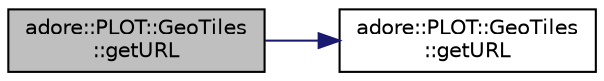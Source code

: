 digraph "adore::PLOT::GeoTiles::getURL"
{
 // LATEX_PDF_SIZE
  edge [fontname="Helvetica",fontsize="10",labelfontname="Helvetica",labelfontsize="10"];
  node [fontname="Helvetica",fontsize="10",shape=record];
  rankdir="LR";
  Node1 [label="adore::PLOT::GeoTiles\l::getURL",height=0.2,width=0.4,color="black", fillcolor="grey75", style="filled", fontcolor="black",tooltip=" "];
  Node1 -> Node2 [color="midnightblue",fontsize="10",style="solid",fontname="Helvetica"];
  Node2 [label="adore::PLOT::GeoTiles\l::getURL",height=0.2,width=0.4,color="black", fillcolor="white", style="filled",URL="$classadore_1_1PLOT_1_1GeoTiles.html#a3950a2341656f95d12f155fe6907ee6a",tooltip=" "];
}
